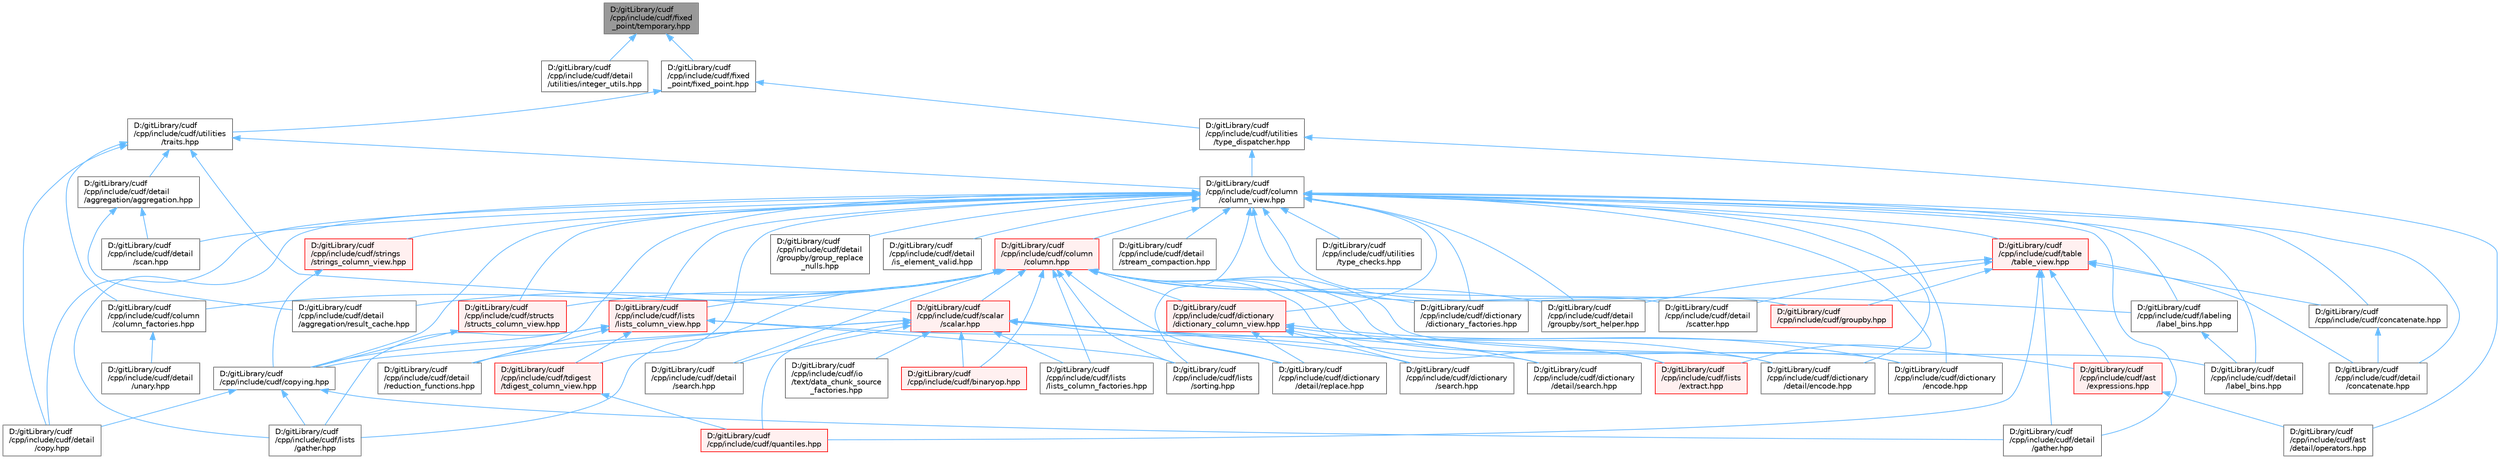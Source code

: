 digraph "D:/gitLibrary/cudf/cpp/include/cudf/fixed_point/temporary.hpp"
{
 // LATEX_PDF_SIZE
  bgcolor="transparent";
  edge [fontname=Helvetica,fontsize=10,labelfontname=Helvetica,labelfontsize=10];
  node [fontname=Helvetica,fontsize=10,shape=box,height=0.2,width=0.4];
  Node1 [id="Node000001",label="D:/gitLibrary/cudf\l/cpp/include/cudf/fixed\l_point/temporary.hpp",height=0.2,width=0.4,color="gray40", fillcolor="grey60", style="filled", fontcolor="black",tooltip=" "];
  Node1 -> Node2 [id="edge1_Node000001_Node000002",dir="back",color="steelblue1",style="solid",tooltip=" "];
  Node2 [id="Node000002",label="D:/gitLibrary/cudf\l/cpp/include/cudf/detail\l/utilities/integer_utils.hpp",height=0.2,width=0.4,color="grey40", fillcolor="white", style="filled",URL="$integer__utils_8hpp.html",tooltip=" "];
  Node1 -> Node3 [id="edge2_Node000001_Node000003",dir="back",color="steelblue1",style="solid",tooltip=" "];
  Node3 [id="Node000003",label="D:/gitLibrary/cudf\l/cpp/include/cudf/fixed\l_point/fixed_point.hpp",height=0.2,width=0.4,color="grey40", fillcolor="white", style="filled",URL="$fixed__point_8hpp.html",tooltip="Class definition for fixed point data type"];
  Node3 -> Node4 [id="edge3_Node000003_Node000004",dir="back",color="steelblue1",style="solid",tooltip=" "];
  Node4 [id="Node000004",label="D:/gitLibrary/cudf\l/cpp/include/cudf/utilities\l/traits.hpp",height=0.2,width=0.4,color="grey40", fillcolor="white", style="filled",URL="$traits_8hpp.html",tooltip=" "];
  Node4 -> Node5 [id="edge4_Node000004_Node000005",dir="back",color="steelblue1",style="solid",tooltip=" "];
  Node5 [id="Node000005",label="D:/gitLibrary/cudf\l/cpp/include/cudf/column\l/column_factories.hpp",height=0.2,width=0.4,color="grey40", fillcolor="white", style="filled",URL="$column__factories_8hpp.html",tooltip="Column factory APIs"];
  Node5 -> Node6 [id="edge5_Node000005_Node000006",dir="back",color="steelblue1",style="solid",tooltip=" "];
  Node6 [id="Node000006",label="D:/gitLibrary/cudf\l/cpp/include/cudf/detail\l/unary.hpp",height=0.2,width=0.4,color="grey40", fillcolor="white", style="filled",URL="$detail_2unary_8hpp.html",tooltip=" "];
  Node4 -> Node7 [id="edge6_Node000004_Node000007",dir="back",color="steelblue1",style="solid",tooltip=" "];
  Node7 [id="Node000007",label="D:/gitLibrary/cudf\l/cpp/include/cudf/column\l/column_view.hpp",height=0.2,width=0.4,color="grey40", fillcolor="white", style="filled",URL="$column__view_8hpp.html",tooltip="column view class definitions"];
  Node7 -> Node8 [id="edge7_Node000007_Node000008",dir="back",color="steelblue1",style="solid",tooltip=" "];
  Node8 [id="Node000008",label="D:/gitLibrary/cudf\l/cpp/include/cudf/column\l/column.hpp",height=0.2,width=0.4,color="red", fillcolor="#FFF0F0", style="filled",URL="$column_8hpp.html",tooltip="Class definition for cudf::column"];
  Node8 -> Node9 [id="edge8_Node000008_Node000009",dir="back",color="steelblue1",style="solid",tooltip=" "];
  Node9 [id="Node000009",label="D:/gitLibrary/cudf\l/cpp/include/cudf/binaryop.hpp",height=0.2,width=0.4,color="red", fillcolor="#FFF0F0", style="filled",URL="$binaryop_8hpp.html",tooltip="Column APIs for binary ops"];
  Node8 -> Node5 [id="edge9_Node000008_Node000005",dir="back",color="steelblue1",style="solid",tooltip=" "];
  Node8 -> Node11 [id="edge10_Node000008_Node000011",dir="back",color="steelblue1",style="solid",tooltip=" "];
  Node11 [id="Node000011",label="D:/gitLibrary/cudf\l/cpp/include/cudf/detail\l/aggregation/result_cache.hpp",height=0.2,width=0.4,color="grey40", fillcolor="white", style="filled",URL="$result__cache_8hpp.html",tooltip=" "];
  Node8 -> Node12 [id="edge11_Node000008_Node000012",dir="back",color="steelblue1",style="solid",tooltip=" "];
  Node12 [id="Node000012",label="D:/gitLibrary/cudf\l/cpp/include/cudf/detail\l/groupby/sort_helper.hpp",height=0.2,width=0.4,color="grey40", fillcolor="white", style="filled",URL="$sort__helper_8hpp.html",tooltip=" "];
  Node8 -> Node14 [id="edge12_Node000008_Node000014",dir="back",color="steelblue1",style="solid",tooltip=" "];
  Node14 [id="Node000014",label="D:/gitLibrary/cudf\l/cpp/include/cudf/detail\l/label_bins.hpp",height=0.2,width=0.4,color="grey40", fillcolor="white", style="filled",URL="$detail_2label__bins_8hpp.html",tooltip="Internal APIs for labeling values by bin."];
  Node8 -> Node15 [id="edge13_Node000008_Node000015",dir="back",color="steelblue1",style="solid",tooltip=" "];
  Node15 [id="Node000015",label="D:/gitLibrary/cudf\l/cpp/include/cudf/detail\l/search.hpp",height=0.2,width=0.4,color="grey40", fillcolor="white", style="filled",URL="$detail_2search_8hpp.html",tooltip=" "];
  Node8 -> Node17 [id="edge14_Node000008_Node000017",dir="back",color="steelblue1",style="solid",tooltip=" "];
  Node17 [id="Node000017",label="D:/gitLibrary/cudf\l/cpp/include/cudf/dictionary\l/detail/encode.hpp",height=0.2,width=0.4,color="grey40", fillcolor="white", style="filled",URL="$detail_2encode_8hpp.html",tooltip=" "];
  Node8 -> Node19 [id="edge15_Node000008_Node000019",dir="back",color="steelblue1",style="solid",tooltip=" "];
  Node19 [id="Node000019",label="D:/gitLibrary/cudf\l/cpp/include/cudf/dictionary\l/detail/replace.hpp",height=0.2,width=0.4,color="grey40", fillcolor="white", style="filled",URL="$dictionary_2detail_2replace_8hpp.html",tooltip=" "];
  Node8 -> Node21 [id="edge16_Node000008_Node000021",dir="back",color="steelblue1",style="solid",tooltip=" "];
  Node21 [id="Node000021",label="D:/gitLibrary/cudf\l/cpp/include/cudf/dictionary\l/dictionary_column_view.hpp",height=0.2,width=0.4,color="red", fillcolor="#FFF0F0", style="filled",URL="$dictionary__column__view_8hpp.html",tooltip="Class definition for cudf::dictionary_column_view"];
  Node21 -> Node17 [id="edge17_Node000021_Node000017",dir="back",color="steelblue1",style="solid",tooltip=" "];
  Node21 -> Node19 [id="edge18_Node000021_Node000019",dir="back",color="steelblue1",style="solid",tooltip=" "];
  Node21 -> Node22 [id="edge19_Node000021_Node000022",dir="back",color="steelblue1",style="solid",tooltip=" "];
  Node22 [id="Node000022",label="D:/gitLibrary/cudf\l/cpp/include/cudf/dictionary\l/detail/search.hpp",height=0.2,width=0.4,color="grey40", fillcolor="white", style="filled",URL="$dictionary_2detail_2search_8hpp.html",tooltip=" "];
  Node21 -> Node23 [id="edge20_Node000021_Node000023",dir="back",color="steelblue1",style="solid",tooltip=" "];
  Node23 [id="Node000023",label="D:/gitLibrary/cudf\l/cpp/include/cudf/dictionary\l/encode.hpp",height=0.2,width=0.4,color="grey40", fillcolor="white", style="filled",URL="$encode_8hpp.html",tooltip="Dictionary column encode and decode APIs"];
  Node21 -> Node24 [id="edge21_Node000021_Node000024",dir="back",color="steelblue1",style="solid",tooltip=" "];
  Node24 [id="Node000024",label="D:/gitLibrary/cudf\l/cpp/include/cudf/dictionary\l/search.hpp",height=0.2,width=0.4,color="grey40", fillcolor="white", style="filled",URL="$dictionary_2search_8hpp.html",tooltip=" "];
  Node8 -> Node26 [id="edge22_Node000008_Node000026",dir="back",color="steelblue1",style="solid",tooltip=" "];
  Node26 [id="Node000026",label="D:/gitLibrary/cudf\l/cpp/include/cudf/dictionary\l/dictionary_factories.hpp",height=0.2,width=0.4,color="grey40", fillcolor="white", style="filled",URL="$dictionary__factories_8hpp.html",tooltip=" "];
  Node8 -> Node23 [id="edge23_Node000008_Node000023",dir="back",color="steelblue1",style="solid",tooltip=" "];
  Node8 -> Node30 [id="edge24_Node000008_Node000030",dir="back",color="steelblue1",style="solid",tooltip=" "];
  Node30 [id="Node000030",label="D:/gitLibrary/cudf\l/cpp/include/cudf/labeling\l/label_bins.hpp",height=0.2,width=0.4,color="grey40", fillcolor="white", style="filled",URL="$labeling_2label__bins_8hpp.html",tooltip="APIs for labeling values by bin."];
  Node30 -> Node14 [id="edge25_Node000030_Node000014",dir="back",color="steelblue1",style="solid",tooltip=" "];
  Node8 -> Node42 [id="edge26_Node000008_Node000042",dir="back",color="steelblue1",style="solid",tooltip=" "];
  Node42 [id="Node000042",label="D:/gitLibrary/cudf\l/cpp/include/cudf/lists\l/extract.hpp",height=0.2,width=0.4,color="red", fillcolor="#FFF0F0", style="filled",URL="$lists_2extract_8hpp.html",tooltip=" "];
  Node8 -> Node44 [id="edge27_Node000008_Node000044",dir="back",color="steelblue1",style="solid",tooltip=" "];
  Node44 [id="Node000044",label="D:/gitLibrary/cudf\l/cpp/include/cudf/lists\l/gather.hpp",height=0.2,width=0.4,color="grey40", fillcolor="white", style="filled",URL="$lists_2gather_8hpp.html",tooltip=" "];
  Node8 -> Node45 [id="edge28_Node000008_Node000045",dir="back",color="steelblue1",style="solid",tooltip=" "];
  Node45 [id="Node000045",label="D:/gitLibrary/cudf\l/cpp/include/cudf/lists\l/lists_column_factories.hpp",height=0.2,width=0.4,color="grey40", fillcolor="white", style="filled",URL="$lists__column__factories_8hpp.html",tooltip=" "];
  Node8 -> Node46 [id="edge29_Node000008_Node000046",dir="back",color="steelblue1",style="solid",tooltip=" "];
  Node46 [id="Node000046",label="D:/gitLibrary/cudf\l/cpp/include/cudf/lists\l/lists_column_view.hpp",height=0.2,width=0.4,color="red", fillcolor="#FFF0F0", style="filled",URL="$lists__column__view_8hpp.html",tooltip="Class definition for cudf::lists_column_view"];
  Node46 -> Node47 [id="edge30_Node000046_Node000047",dir="back",color="steelblue1",style="solid",tooltip=" "];
  Node47 [id="Node000047",label="D:/gitLibrary/cudf\l/cpp/include/cudf/copying.hpp",height=0.2,width=0.4,color="grey40", fillcolor="white", style="filled",URL="$copying_8hpp.html",tooltip="Column APIs for gather, scatter, split, slice, etc."];
  Node47 -> Node48 [id="edge31_Node000047_Node000048",dir="back",color="steelblue1",style="solid",tooltip=" "];
  Node48 [id="Node000048",label="D:/gitLibrary/cudf\l/cpp/include/cudf/detail\l/copy.hpp",height=0.2,width=0.4,color="grey40", fillcolor="white", style="filled",URL="$copy_8hpp.html",tooltip=" "];
  Node47 -> Node49 [id="edge32_Node000047_Node000049",dir="back",color="steelblue1",style="solid",tooltip=" "];
  Node49 [id="Node000049",label="D:/gitLibrary/cudf\l/cpp/include/cudf/detail\l/gather.hpp",height=0.2,width=0.4,color="grey40", fillcolor="white", style="filled",URL="$detail_2gather_8hpp.html",tooltip=" "];
  Node47 -> Node44 [id="edge33_Node000047_Node000044",dir="back",color="steelblue1",style="solid",tooltip=" "];
  Node46 -> Node50 [id="edge34_Node000046_Node000050",dir="back",color="steelblue1",style="solid",tooltip=" "];
  Node50 [id="Node000050",label="D:/gitLibrary/cudf\l/cpp/include/cudf/detail\l/reduction_functions.hpp",height=0.2,width=0.4,color="grey40", fillcolor="white", style="filled",URL="$reduction__functions_8hpp.html",tooltip=" "];
  Node46 -> Node42 [id="edge35_Node000046_Node000042",dir="back",color="steelblue1",style="solid",tooltip=" "];
  Node46 -> Node44 [id="edge36_Node000046_Node000044",dir="back",color="steelblue1",style="solid",tooltip=" "];
  Node46 -> Node54 [id="edge37_Node000046_Node000054",dir="back",color="steelblue1",style="solid",tooltip=" "];
  Node54 [id="Node000054",label="D:/gitLibrary/cudf\l/cpp/include/cudf/lists\l/sorting.hpp",height=0.2,width=0.4,color="grey40", fillcolor="white", style="filled",URL="$lists_2sorting_8hpp.html",tooltip=" "];
  Node46 -> Node59 [id="edge38_Node000046_Node000059",dir="back",color="steelblue1",style="solid",tooltip=" "];
  Node59 [id="Node000059",label="D:/gitLibrary/cudf\l/cpp/include/cudf/tdigest\l/tdigest_column_view.hpp",height=0.2,width=0.4,color="red", fillcolor="#FFF0F0", style="filled",URL="$tdigest__column__view_8hpp.html",tooltip=" "];
  Node59 -> Node61 [id="edge39_Node000059_Node000061",dir="back",color="steelblue1",style="solid",tooltip=" "];
  Node61 [id="Node000061",label="D:/gitLibrary/cudf\l/cpp/include/cudf/quantiles.hpp",height=0.2,width=0.4,color="red", fillcolor="#FFF0F0", style="filled",URL="$quantiles_8hpp.html",tooltip=" "];
  Node8 -> Node54 [id="edge40_Node000008_Node000054",dir="back",color="steelblue1",style="solid",tooltip=" "];
  Node8 -> Node65 [id="edge41_Node000008_Node000065",dir="back",color="steelblue1",style="solid",tooltip=" "];
  Node65 [id="Node000065",label="D:/gitLibrary/cudf\l/cpp/include/cudf/scalar\l/scalar.hpp",height=0.2,width=0.4,color="red", fillcolor="#FFF0F0", style="filled",URL="$scalar_8hpp.html",tooltip="Class definitions for cudf::scalar"];
  Node65 -> Node66 [id="edge42_Node000065_Node000066",dir="back",color="steelblue1",style="solid",tooltip=" "];
  Node66 [id="Node000066",label="D:/gitLibrary/cudf\l/cpp/include/cudf/ast\l/expressions.hpp",height=0.2,width=0.4,color="red", fillcolor="#FFF0F0", style="filled",URL="$expressions_8hpp.html",tooltip=" "];
  Node66 -> Node68 [id="edge43_Node000066_Node000068",dir="back",color="steelblue1",style="solid",tooltip=" "];
  Node68 [id="Node000068",label="D:/gitLibrary/cudf\l/cpp/include/cudf/ast\l/detail/operators.hpp",height=0.2,width=0.4,color="grey40", fillcolor="white", style="filled",URL="$operators_8hpp.html",tooltip=" "];
  Node65 -> Node9 [id="edge44_Node000065_Node000009",dir="back",color="steelblue1",style="solid",tooltip=" "];
  Node65 -> Node47 [id="edge45_Node000065_Node000047",dir="back",color="steelblue1",style="solid",tooltip=" "];
  Node65 -> Node50 [id="edge46_Node000065_Node000050",dir="back",color="steelblue1",style="solid",tooltip=" "];
  Node65 -> Node15 [id="edge47_Node000065_Node000015",dir="back",color="steelblue1",style="solid",tooltip=" "];
  Node65 -> Node19 [id="edge48_Node000065_Node000019",dir="back",color="steelblue1",style="solid",tooltip=" "];
  Node65 -> Node22 [id="edge49_Node000065_Node000022",dir="back",color="steelblue1",style="solid",tooltip=" "];
  Node65 -> Node24 [id="edge50_Node000065_Node000024",dir="back",color="steelblue1",style="solid",tooltip=" "];
  Node65 -> Node72 [id="edge51_Node000065_Node000072",dir="back",color="steelblue1",style="solid",tooltip=" "];
  Node72 [id="Node000072",label="D:/gitLibrary/cudf\l/cpp/include/cudf/io\l/text/data_chunk_source\l_factories.hpp",height=0.2,width=0.4,color="grey40", fillcolor="white", style="filled",URL="$data__chunk__source__factories_8hpp.html",tooltip=" "];
  Node65 -> Node45 [id="edge52_Node000065_Node000045",dir="back",color="steelblue1",style="solid",tooltip=" "];
  Node65 -> Node61 [id="edge53_Node000065_Node000061",dir="back",color="steelblue1",style="solid",tooltip=" "];
  Node8 -> Node113 [id="edge54_Node000008_Node000113",dir="back",color="steelblue1",style="solid",tooltip=" "];
  Node113 [id="Node000113",label="D:/gitLibrary/cudf\l/cpp/include/cudf/structs\l/structs_column_view.hpp",height=0.2,width=0.4,color="red", fillcolor="#FFF0F0", style="filled",URL="$structs__column__view_8hpp.html",tooltip="Class definition for cudf::structs_column_view."];
  Node113 -> Node47 [id="edge55_Node000113_Node000047",dir="back",color="steelblue1",style="solid",tooltip=" "];
  Node7 -> Node137 [id="edge56_Node000007_Node000137",dir="back",color="steelblue1",style="solid",tooltip=" "];
  Node137 [id="Node000137",label="D:/gitLibrary/cudf\l/cpp/include/cudf/concatenate.hpp",height=0.2,width=0.4,color="grey40", fillcolor="white", style="filled",URL="$concatenate_8hpp.html",tooltip="Concatenate columns APIs"];
  Node137 -> Node138 [id="edge57_Node000137_Node000138",dir="back",color="steelblue1",style="solid",tooltip=" "];
  Node138 [id="Node000138",label="D:/gitLibrary/cudf\l/cpp/include/cudf/detail\l/concatenate.hpp",height=0.2,width=0.4,color="grey40", fillcolor="white", style="filled",URL="$detail_2concatenate_8hpp.html",tooltip=" "];
  Node7 -> Node47 [id="edge58_Node000007_Node000047",dir="back",color="steelblue1",style="solid",tooltip=" "];
  Node7 -> Node138 [id="edge59_Node000007_Node000138",dir="back",color="steelblue1",style="solid",tooltip=" "];
  Node7 -> Node48 [id="edge60_Node000007_Node000048",dir="back",color="steelblue1",style="solid",tooltip=" "];
  Node7 -> Node49 [id="edge61_Node000007_Node000049",dir="back",color="steelblue1",style="solid",tooltip=" "];
  Node7 -> Node139 [id="edge62_Node000007_Node000139",dir="back",color="steelblue1",style="solid",tooltip=" "];
  Node139 [id="Node000139",label="D:/gitLibrary/cudf\l/cpp/include/cudf/detail\l/groupby/group_replace\l_nulls.hpp",height=0.2,width=0.4,color="grey40", fillcolor="white", style="filled",URL="$group__replace__nulls_8hpp.html",tooltip=" "];
  Node7 -> Node12 [id="edge63_Node000007_Node000012",dir="back",color="steelblue1",style="solid",tooltip=" "];
  Node7 -> Node140 [id="edge64_Node000007_Node000140",dir="back",color="steelblue1",style="solid",tooltip=" "];
  Node140 [id="Node000140",label="D:/gitLibrary/cudf\l/cpp/include/cudf/detail\l/is_element_valid.hpp",height=0.2,width=0.4,color="grey40", fillcolor="white", style="filled",URL="$is__element__valid_8hpp.html",tooltip=" "];
  Node7 -> Node14 [id="edge65_Node000007_Node000014",dir="back",color="steelblue1",style="solid",tooltip=" "];
  Node7 -> Node50 [id="edge66_Node000007_Node000050",dir="back",color="steelblue1",style="solid",tooltip=" "];
  Node7 -> Node141 [id="edge67_Node000007_Node000141",dir="back",color="steelblue1",style="solid",tooltip=" "];
  Node141 [id="Node000141",label="D:/gitLibrary/cudf\l/cpp/include/cudf/detail\l/scan.hpp",height=0.2,width=0.4,color="grey40", fillcolor="white", style="filled",URL="$scan_8hpp.html",tooltip=" "];
  Node7 -> Node116 [id="edge68_Node000007_Node000116",dir="back",color="steelblue1",style="solid",tooltip=" "];
  Node116 [id="Node000116",label="D:/gitLibrary/cudf\l/cpp/include/cudf/detail\l/scatter.hpp",height=0.2,width=0.4,color="grey40", fillcolor="white", style="filled",URL="$scatter_8hpp.html",tooltip=" "];
  Node7 -> Node142 [id="edge69_Node000007_Node000142",dir="back",color="steelblue1",style="solid",tooltip=" "];
  Node142 [id="Node000142",label="D:/gitLibrary/cudf\l/cpp/include/cudf/detail\l/stream_compaction.hpp",height=0.2,width=0.4,color="grey40", fillcolor="white", style="filled",URL="$detail_2stream__compaction_8hpp.html",tooltip=" "];
  Node7 -> Node17 [id="edge70_Node000007_Node000017",dir="back",color="steelblue1",style="solid",tooltip=" "];
  Node7 -> Node21 [id="edge71_Node000007_Node000021",dir="back",color="steelblue1",style="solid",tooltip=" "];
  Node7 -> Node26 [id="edge72_Node000007_Node000026",dir="back",color="steelblue1",style="solid",tooltip=" "];
  Node7 -> Node23 [id="edge73_Node000007_Node000023",dir="back",color="steelblue1",style="solid",tooltip=" "];
  Node7 -> Node143 [id="edge74_Node000007_Node000143",dir="back",color="steelblue1",style="solid",tooltip=" "];
  Node143 [id="Node000143",label="D:/gitLibrary/cudf\l/cpp/include/cudf/groupby.hpp",height=0.2,width=0.4,color="red", fillcolor="#FFF0F0", style="filled",URL="$groupby_8hpp.html",tooltip=" "];
  Node7 -> Node30 [id="edge75_Node000007_Node000030",dir="back",color="steelblue1",style="solid",tooltip=" "];
  Node7 -> Node42 [id="edge76_Node000007_Node000042",dir="back",color="steelblue1",style="solid",tooltip=" "];
  Node7 -> Node44 [id="edge77_Node000007_Node000044",dir="back",color="steelblue1",style="solid",tooltip=" "];
  Node7 -> Node46 [id="edge78_Node000007_Node000046",dir="back",color="steelblue1",style="solid",tooltip=" "];
  Node7 -> Node54 [id="edge79_Node000007_Node000054",dir="back",color="steelblue1",style="solid",tooltip=" "];
  Node7 -> Node145 [id="edge80_Node000007_Node000145",dir="back",color="steelblue1",style="solid",tooltip=" "];
  Node145 [id="Node000145",label="D:/gitLibrary/cudf\l/cpp/include/cudf/strings\l/strings_column_view.hpp",height=0.2,width=0.4,color="red", fillcolor="#FFF0F0", style="filled",URL="$strings__column__view_8hpp.html",tooltip="Class definition for cudf::strings_column_view"];
  Node145 -> Node47 [id="edge81_Node000145_Node000047",dir="back",color="steelblue1",style="solid",tooltip=" "];
  Node7 -> Node113 [id="edge82_Node000007_Node000113",dir="back",color="steelblue1",style="solid",tooltip=" "];
  Node7 -> Node147 [id="edge83_Node000007_Node000147",dir="back",color="steelblue1",style="solid",tooltip=" "];
  Node147 [id="Node000147",label="D:/gitLibrary/cudf\l/cpp/include/cudf/table\l/table_view.hpp",height=0.2,width=0.4,color="red", fillcolor="#FFF0F0", style="filled",URL="$table__view_8hpp.html",tooltip="Class definitions for (mutable)_table_view"];
  Node147 -> Node66 [id="edge84_Node000147_Node000066",dir="back",color="steelblue1",style="solid",tooltip=" "];
  Node147 -> Node137 [id="edge85_Node000147_Node000137",dir="back",color="steelblue1",style="solid",tooltip=" "];
  Node147 -> Node138 [id="edge86_Node000147_Node000138",dir="back",color="steelblue1",style="solid",tooltip=" "];
  Node147 -> Node49 [id="edge87_Node000147_Node000049",dir="back",color="steelblue1",style="solid",tooltip=" "];
  Node147 -> Node12 [id="edge88_Node000147_Node000012",dir="back",color="steelblue1",style="solid",tooltip=" "];
  Node147 -> Node116 [id="edge89_Node000147_Node000116",dir="back",color="steelblue1",style="solid",tooltip=" "];
  Node147 -> Node143 [id="edge90_Node000147_Node000143",dir="back",color="steelblue1",style="solid",tooltip=" "];
  Node147 -> Node61 [id="edge91_Node000147_Node000061",dir="back",color="steelblue1",style="solid",tooltip=" "];
  Node7 -> Node59 [id="edge92_Node000007_Node000059",dir="back",color="steelblue1",style="solid",tooltip=" "];
  Node7 -> Node149 [id="edge93_Node000007_Node000149",dir="back",color="steelblue1",style="solid",tooltip=" "];
  Node149 [id="Node000149",label="D:/gitLibrary/cudf\l/cpp/include/cudf/utilities\l/type_checks.hpp",height=0.2,width=0.4,color="grey40", fillcolor="white", style="filled",URL="$type__checks_8hpp.html",tooltip=" "];
  Node4 -> Node150 [id="edge94_Node000004_Node000150",dir="back",color="steelblue1",style="solid",tooltip=" "];
  Node150 [id="Node000150",label="D:/gitLibrary/cudf\l/cpp/include/cudf/detail\l/aggregation/aggregation.hpp",height=0.2,width=0.4,color="grey40", fillcolor="white", style="filled",URL="$detail_2aggregation_2aggregation_8hpp.html",tooltip=" "];
  Node150 -> Node11 [id="edge95_Node000150_Node000011",dir="back",color="steelblue1",style="solid",tooltip=" "];
  Node150 -> Node141 [id="edge96_Node000150_Node000141",dir="back",color="steelblue1",style="solid",tooltip=" "];
  Node4 -> Node48 [id="edge97_Node000004_Node000048",dir="back",color="steelblue1",style="solid",tooltip=" "];
  Node4 -> Node65 [id="edge98_Node000004_Node000065",dir="back",color="steelblue1",style="solid",tooltip=" "];
  Node3 -> Node151 [id="edge99_Node000003_Node000151",dir="back",color="steelblue1",style="solid",tooltip=" "];
  Node151 [id="Node000151",label="D:/gitLibrary/cudf\l/cpp/include/cudf/utilities\l/type_dispatcher.hpp",height=0.2,width=0.4,color="grey40", fillcolor="white", style="filled",URL="$type__dispatcher_8hpp.html",tooltip="Defines the mapping between cudf::type_id runtime type information and concrete C++ types."];
  Node151 -> Node68 [id="edge100_Node000151_Node000068",dir="back",color="steelblue1",style="solid",tooltip=" "];
  Node151 -> Node7 [id="edge101_Node000151_Node000007",dir="back",color="steelblue1",style="solid",tooltip=" "];
}
